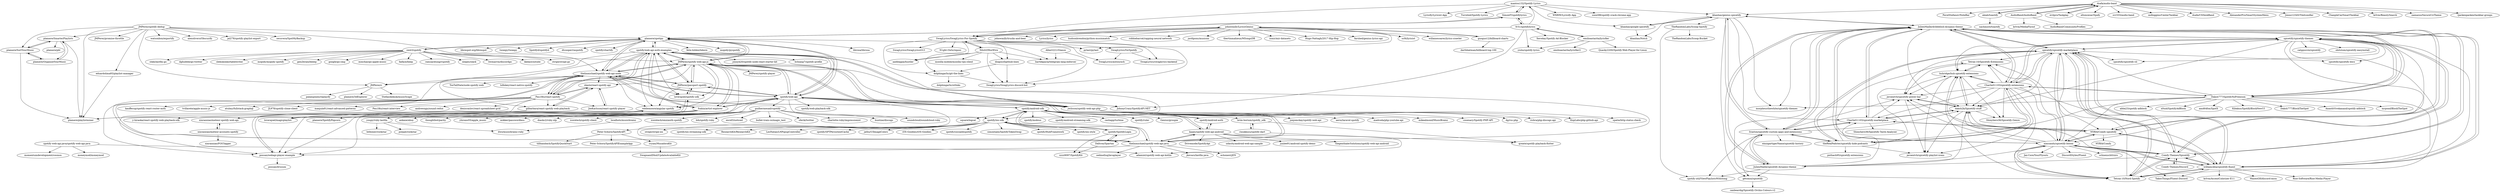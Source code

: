 digraph G {
"mantou132/Spotify-Lyrics" -> "SimonIT/spotifylyrics"
"mantou132/Spotify-Lyrics" -> "WXRIW/Lyricify-App" ["e"=1]
"mantou132/Spotify-Lyrics" -> "sooxt98/spotify-crack-chrome-app"
"mantou132/Spotify-Lyrics" -> "SwagLyrics/SwagLyrics-For-Spotify"
"mantou132/Spotify-Lyrics" -> "khanhas/genius-spicetify"
"mantou132/Spotify-Lyrics" -> "Lyricify/Lyricist-App" ["e"=1]
"mantou132/Spotify-Lyrics" -> "khanhas/google-spicetify"
"mantou132/Spotify-Lyrics" -> "Turreted/Spotify-Lyrics"
"spicetify/spicetify-themes" -> "spicetify/spicetify-cli" ["e"=1]
"spicetify/spicetify-themes" -> "spicetify/spicetify-marketplace"
"spicetify/spicetify-themes" -> "Comfy-Themes/Spicetify"
"spicetify/spicetify-themes" -> "JulienMaille/dribbblish-dynamic-theme"
"spicetify/spicetify-themes" -> "Tetrax-10/Nord-Spotify"
"spicetify/spicetify-themes" -> "nimsandu/spicetify-bloom"
"spicetify/spicetify-themes" -> "CharlieS1103/spicetify-extensions"
"spicetify/spicetify-themes" -> "williamckha/spicetify-fluent"
"spicetify/spicetify-themes" -> "Daksh777/SpotifyNoPremium"
"spicetify/spicetify-themes" -> "spicetify/spicetify-docs"
"spicetify/spicetify-themes" -> "huhridge/huh-spicetify-extensions"
"spicetify/spicetify-themes" -> "daksh2k/Spicetify-stuff"
"spicetify/spicetify-themes" -> "catppuccin/spicetify" ["e"=1]
"spicetify/spicetify-themes" -> "NYRI4/Comfy-spicetify"
"spicetify/spicetify-themes" -> "ohitstom/spicetify-easyinstall"
"JulienMaille/spicetify-dynamic-theme" -> "JulienMaille/dribbblish-dynamic-theme"
"JulienMaille/spicetify-dynamic-theme" -> "3raxton/spicetify-custom-apps-and-extensions"
"JulienMaille/spicetify-dynamic-theme" -> "daksh2k/Spicetify-stuff"
"JulienMaille/spicetify-dynamic-theme" -> "CharlieS1103/spicetify-marketplace"
"JulienMaille/spicetify-dynamic-theme" -> "spotify-util/ViewPlaylistsWithSong"
"JulienMaille/spicetify-dynamic-theme" -> "getomni/spicetify"
"3raxton/spicetify-custom-apps-and-extensions" -> "JulienMaille/spicetify-dynamic-theme"
"3raxton/spicetify-custom-apps-and-extensions" -> "spotify-util/ViewPlaylistsWithSong"
"3raxton/spicetify-custom-apps-and-extensions" -> "theRealPadster/spicetify-hide-podcasts"
"3raxton/spicetify-custom-apps-and-extensions" -> "CharlieS1103/spicetify-marketplace"
"3raxton/spicetify-custom-apps-and-extensions" -> "jeroentvb/spicetify-power-bar"
"3raxton/spicetify-custom-apps-and-extensions" -> "einzigartigerName/spicetify-history"
"3raxton/spicetify-custom-apps-and-extensions" -> "getomni/spicetify"
"3raxton/spicetify-custom-apps-and-extensions" -> "daksh2k/Spicetify-stuff"
"3raxton/spicetify-custom-apps-and-extensions" -> "khanhas/genius-spicetify"
"3raxton/spicetify-custom-apps-and-extensions" -> "JulienMaille/dribbblish-dynamic-theme"
"CharlieS1103/spicetify-extensions" -> "huhridge/huh-spicetify-extensions"
"CharlieS1103/spicetify-extensions" -> "spicetify/spicetify-marketplace"
"CharlieS1103/spicetify-extensions" -> "daksh2k/Spicetify-stuff"
"CharlieS1103/spicetify-extensions" -> "jeroentvb/spicetify-power-bar"
"CharlieS1103/spicetify-extensions" -> "theRealPadster/spicetify-hide-podcasts"
"CharlieS1103/spicetify-extensions" -> "Tetrax-10/Spicetify-Extensions"
"CharlieS1103/spicetify-extensions" -> "JulienMaille/dribbblish-dynamic-theme"
"CharlieS1103/spicetify-extensions" -> "CharlieS1103/spicetify-marketplace"
"CharlieS1103/spicetify-extensions" -> "Tetrax-10/Nord-Spotify"
"CharlieS1103/spicetify-extensions" -> "Shinyhero36/Spicetify-Genre"
"CharlieS1103/spicetify-extensions" -> "Daksh777/SpotifyNoPremium"
"CharlieS1103/spicetify-extensions" -> "williamckha/spicetify-fluent"
"CharlieS1103/spicetify-extensions" -> "jeroentvb/spicetify-playlist-icons"
"CharlieS1103/spicetify-extensions" -> "nimsandu/spicetify-bloom"
"CharlieS1103/spicetify-extensions" -> "spicetify/spicetify-themes"
"CharlieS1103/spicetify-marketplace" -> "daksh2k/Spicetify-stuff"
"CharlieS1103/spicetify-marketplace" -> "Shinyhero36/Spicetify-Taste-Analyzer"
"CharlieS1103/spicetify-marketplace" -> "JulienMaille/dribbblish-dynamic-theme"
"CharlieS1103/spicetify-marketplace" -> "NYRI4/Comfy-spicetify"
"CharlieS1103/spicetify-marketplace" -> "3raxton/spicetify-custom-apps-and-extensions"
"CharlieS1103/spicetify-marketplace" -> "jeroentvb/spicetify-power-bar"
"JulienMaille/dribbblish-dynamic-theme" -> "JulienMaille/spicetify-dynamic-theme"
"JulienMaille/dribbblish-dynamic-theme" -> "CharlieS1103/spicetify-marketplace"
"JulienMaille/dribbblish-dynamic-theme" -> "williamckha/spicetify-fluent"
"JulienMaille/dribbblish-dynamic-theme" -> "NYRI4/Comfy-spicetify"
"JulienMaille/dribbblish-dynamic-theme" -> "spicetify/spicetify-marketplace"
"JulienMaille/dribbblish-dynamic-theme" -> "nimsandu/spicetify-bloom"
"JulienMaille/dribbblish-dynamic-theme" -> "Daksh777/SpotifyNoPremium"
"JulienMaille/dribbblish-dynamic-theme" -> "Comfy-Themes/Spicetify"
"JulienMaille/dribbblish-dynamic-theme" -> "CharlieS1103/spicetify-extensions"
"JulienMaille/dribbblish-dynamic-theme" -> "morpheusthewhite/spicetify-themes" ["e"=1]
"JulienMaille/dribbblish-dynamic-theme" -> "daksh2k/Spicetify-stuff"
"JulienMaille/dribbblish-dynamic-theme" -> "3raxton/spicetify-custom-apps-and-extensions"
"JulienMaille/dribbblish-dynamic-theme" -> "spicetify/spicetify-themes"
"JulienMaille/dribbblish-dynamic-theme" -> "Tetrax-10/Nord-Spotify"
"JulienMaille/dribbblish-dynamic-theme" -> "khanhas/genius-spicetify"
"Tetrax-10/Spicetify-Extensions" -> "jeroentvb/spicetify-power-bar"
"Tetrax-10/Spicetify-Extensions" -> "huhridge/huh-spicetify-extensions"
"daksh2k/Spicetify-stuff" -> "jeroentvb/spicetify-power-bar"
"daksh2k/Spicetify-stuff" -> "jeroentvb/spicetify-playlist-icons"
"daksh2k/Spicetify-stuff" -> "huhridge/huh-spicetify-extensions"
"daksh2k/Spicetify-stuff" -> "CharlieS1103/spicetify-marketplace"
"daksh2k/Spicetify-stuff" -> "Shinyhero36/Spicetify-Genre"
"jeroentvb/spicetify-power-bar" -> "jeroentvb/spicetify-playlist-icons"
"jeroentvb/spicetify-power-bar" -> "daksh2k/Spicetify-stuff"
"nimsandu/spicetify-bloom" -> "williamckha/spicetify-fluent"
"nimsandu/spicetify-bloom" -> "TakosThings/Fluent-Discord" ["e"=1]
"nimsandu/spicetify-bloom" -> "Tetrax-10/Spicetify-Extensions"
"nimsandu/spicetify-bloom" -> "Tetrax-10/Nord-Spotify"
"nimsandu/spicetify-bloom" -> "spicetify/spicetify-marketplace"
"nimsandu/spicetify-bloom" -> "JulienMaille/dribbblish-dynamic-theme"
"nimsandu/spicetify-bloom" -> "Jax-Core/YourFlyouts" ["e"=1]
"nimsandu/spicetify-bloom" -> "NYRI4/Comfy-spicetify"
"nimsandu/spicetify-bloom" -> "DiscordStyles/Fluent" ["e"=1]
"nimsandu/spicetify-bloom" -> "daksh2k/Spicetify-stuff"
"nimsandu/spicetify-bloom" -> "schnensch0/ziro" ["e"=1]
"nimsandu/spicetify-bloom" -> "jeroentvb/spicetify-power-bar"
"nimsandu/spicetify-bloom" -> "Comfy-Themes/Spicetify"
"nimsandu/spicetify-bloom" -> "JulienMaille/spicetify-dynamic-theme"
"nimsandu/spicetify-bloom" -> "huhridge/huh-spicetify-extensions"
"williamckha/spicetify-fluent" -> "nimsandu/spicetify-bloom"
"williamckha/spicetify-fluent" -> "JulienMaille/dribbblish-dynamic-theme"
"williamckha/spicetify-fluent" -> "Tetrax-10/Nord-Spotify"
"williamckha/spicetify-fluent" -> "NYRI4/Comfy-spicetify"
"williamckha/spicetify-fluent" -> "Comfy-Themes/Spicetify"
"williamckha/spicetify-fluent" -> "spicetify/spicetify-marketplace"
"williamckha/spicetify-fluent" -> "TakosThings/Fluent-Discord" ["e"=1]
"williamckha/spicetify-fluent" -> "Rise-Software/Rise-Media-Player" ["e"=1]
"williamckha/spicetify-fluent" -> "krlvm/AccentColorizer-E11" ["e"=1]
"williamckha/spicetify-fluent" -> "MazeoGH/discord-mica" ["e"=1]
"spotify/web-api-auth-examples" -> "JMPerez/spotify-web-api-js"
"spotify/web-api-auth-examples" -> "thelinmichael/spotify-web-api-node"
"spotify/web-api-auth-examples" -> "JMPerez/passport-spotify"
"spotify/web-api-auth-examples" -> "spotify/web-api"
"spotify/web-api-auth-examples" -> "plamere/spotipy"
"spotify/web-api-auth-examples" -> "possan/webapi-player-example"
"spotify/web-api-auth-examples" -> "eddiemoore/angular-spotify"
"spotify/web-api-auth-examples" -> "fsahin/artist-explorer"
"spotify/web-api-auth-examples" -> "jwilsson/spotify-web-api-php"
"spotify/web-api-auth-examples" -> "jonnyk20/spotify-node-react-starter-kit"
"spotify/web-api-auth-examples" -> "Pau1fitz/react-spotify"
"spotify/web-api-auth-examples" -> "bchiang7/spotify-profile" ["e"=1]
"spotify/web-api-auth-examples" -> "spotify/ios-sdk"
"spotify/web-api-auth-examples" -> "JMPerez/c"
"spotify/web-api-auth-examples" -> "loverajoel/spotify-sdk"
"plamere/spotipy" -> "spotify/web-api-auth-examples"
"plamere/spotipy" -> "spotify/web-api"
"plamere/spotipy" -> "johnwmillr/LyricsGenius"
"plamere/spotipy" -> "JMPerez/spotify-web-api-js"
"plamere/spotipy" -> "felix-hilden/tekore"
"plamere/spotipy" -> "pylast/pylast" ["e"=1]
"plamere/spotipy" -> "thelinmichael/spotify-web-api-node"
"plamere/spotipy" -> "mopidy/pyspotify" ["e"=1]
"plamere/spotipy" -> "librosa/librosa" ["e"=1]
"plamere/spotipy" -> "librespot-org/librespot" ["e"=1]
"plamere/spotipy" -> "tweepy/tweepy" ["e"=1]
"plamere/spotipy" -> "Spotifyd/spotifyd" ["e"=1]
"plamere/spotipy" -> "dtcooper/raspotify" ["e"=1]
"plamere/spotipy" -> "zmb3/spotify"
"plamere/spotipy" -> "spotify/chartify" ["e"=1]
"spotify/ios-sdk" -> "spotify/SpotifyLogin"
"spotify/ios-sdk" -> "spotify/android-sdk"
"spotify/ios-sdk" -> "spotify/cocoalibspotify" ["e"=1]
"spotify/ios-sdk" -> "Daltron/Spartan"
"spotify/ios-sdk" -> "simontaen/SpotifyTokenSwap"
"spotify/ios-sdk" -> "spotify/HubFramework" ["e"=1]
"spotify/ios-sdk" -> "spotify/ios-style"
"spotify/ios-sdk" -> "Peter-Schorn/SpotifyAPI"
"spotify/ios-sdk" -> "stripe/stripe-ios" ["e"=1]
"spotify/ios-sdk" -> "spotify/ios-streaming-sdk"
"spotify/ios-sdk" -> "ResearchKit/ResearchKit" ["e"=1]
"spotify/ios-sdk" -> "LeoNatan/LNPopupController" ["e"=1]
"spotify/ios-sdk" -> "spotify/SPTPersistentCache" ["e"=1]
"spotify/ios-sdk" -> "jathu/UIImageColors" ["e"=1]
"spotify/ios-sdk" -> "iOS-Goodies/iOS-Goodies" ["e"=1]
"Daksh777/SpotifyNoPremium" -> "Daksh777/BlockTheSpot"
"Daksh777/SpotifyNoPremium" -> "JulienMaille/dribbblish-dynamic-theme"
"Daksh777/SpotifyNoPremium" -> "CharlieS1103/spicetify-extensions"
"Daksh777/SpotifyNoPremium" -> "AnanthVivekanand/spotify-adblock" ["e"=1]
"Daksh777/SpotifyNoPremium" -> "spicetify/spicetify-marketplace"
"Daksh777/SpotifyNoPremium" -> "mrpond/BlockTheSpot" ["e"=1]
"Daksh777/SpotifyNoPremium" -> "williamckha/spicetify-fluent"
"Daksh777/SpotifyNoPremium" -> "spicetify/spicetify-themes"
"Daksh777/SpotifyNoPremium" -> "theRealPadster/spicetify-hide-podcasts"
"Daksh777/SpotifyNoPremium" -> "abba23/spotify-adblock" ["e"=1]
"Daksh777/SpotifyNoPremium" -> "x0uid/SpotifyAdBlock" ["e"=1]
"Daksh777/SpotifyNoPremium" -> "amd64fox/SpotX" ["e"=1]
"Daksh777/SpotifyNoPremium" -> "morpheusthewhite/spicetify-themes" ["e"=1]
"Daksh777/SpotifyNoPremium" -> "Kibakus/SpotifyBlockNewUI"
"Daksh777/SpotifyNoPremium" -> "nimsandu/spicetify-bloom"
"spotify/android-sdk" -> "spotify/android-auth"
"spotify/android-sdk" -> "kaaes/spotify-web-api-android"
"spotify/android-sdk" -> "spotify/ios-sdk"
"spotify/android-sdk" -> "thelinmichael/spotify-web-api-java"
"spotify/android-sdk" -> "spotify/mobius" ["e"=1]
"spotify/android-sdk" -> "spotify/android-streaming-sdk"
"spotify/android-sdk" -> "cashapp/turbine" ["e"=1]
"spotify/android-sdk" -> "spotify/ruler" ["e"=1]
"spotify/android-sdk" -> "Genius/groupie" ["e"=1]
"spotify/android-sdk" -> "spotify/web-api"
"spotify/android-sdk" -> "square/logcat" ["e"=1]
"spotify/android-sdk" -> "brim-borium/spotify_sdk"
"johnwmillr/LyricsGenius" -> "Hugo-Nattagh/2017-Hip-Hop"
"johnwmillr/LyricsGenius" -> "farshed/genius-lyrics-api"
"johnwmillr/LyricsGenius" -> "plamere/spotipy"
"johnwmillr/LyricsGenius" -> "guoguo12/billboard-charts"
"johnwmillr/LyricsGenius" -> "scf4/lyricist"
"johnwmillr/LyricsGenius" -> "willamesoares/lyrics-crawler"
"johnwmillr/LyricsGenius" -> "johnwmillr/trucks-and-beer"
"johnwmillr/LyricsGenius" -> "Lyrics/lyrics"
"johnwmillr/LyricsGenius" -> "hudsonbrendon/python-musixmatch"
"johnwmillr/LyricsGenius" -> "robbiebarrat/rapping-neural-network" ["e"=1]
"johnwmillr/LyricsGenius" -> "SwagLyrics/SwagLyrics-For-Spotify"
"johnwmillr/LyricsGenius" -> "jordipons/musicnn" ["e"=1]
"johnwmillr/LyricsGenius" -> "pylast/pylast" ["e"=1]
"johnwmillr/LyricsGenius" -> "tbertinmahieux/MSongsDB" ["e"=1]
"johnwmillr/LyricsGenius" -> "ismir/mir-datasets" ["e"=1]
"gilbarbara/react-spotify-web-playback" -> "idanlo/react-spotify-api"
"gilbarbara/react-spotify-web-playback" -> "y-hiraoka/react-spotify-web-playback-sdk"
"Comfy-Themes/Discord" -> "Comfy-Themes/Spicetify"
"zmb3/spotify" -> "minchao/go-apple-music"
"zmb3/spotify" -> "faiface/beep" ["e"=1]
"zmb3/spotify" -> "ramsayleung/rspotify" ["e"=1]
"zmb3/spotify" -> "plamere/spotipy"
"zmb3/spotify" -> "nlopes/slack" ["e"=1]
"zmb3/spotify" -> "bwmarrin/discordgo" ["e"=1]
"zmb3/spotify" -> "kkdai/youtube" ["e"=1]
"zmb3/spotify" -> "stripe/stripe-go" ["e"=1]
"zmb3/spotify" -> "shkh/lastfm-go"
"zmb3/spotify" -> "dghubble/go-twitter" ["e"=1]
"zmb3/spotify" -> "olekukonko/tablewriter" ["e"=1]
"zmb3/spotify" -> "mopidy/mopidy-spotify" ["e"=1]
"zmb3/spotify" -> "gen2brain/beeep" ["e"=1]
"zmb3/spotify" -> "thelinmichael/spotify-web-api-node"
"zmb3/spotify" -> "google/go-cmp" ["e"=1]
"Comfy-Themes/Spicetify" -> "Comfy-Themes/Discord"
"Comfy-Themes/Spicetify" -> "daksh2k/Spicetify-stuff"
"Comfy-Themes/Spicetify" -> "Tetrax-10/Nord-Spotify"
"Comfy-Themes/Spicetify" -> "williamckha/spicetify-fluent"
"Comfy-Themes/Spicetify" -> "spicetify/spicetify-themes"
"Comfy-Themes/Spicetify" -> "spicetify/spicetify-marketplace"
"Comfy-Themes/Spicetify" -> "JulienMaille/dribbblish-dynamic-theme"
"Comfy-Themes/Spicetify" -> "nimsandu/spicetify-bloom"
"Comfy-Themes/Spicetify" -> "JulienMaille/spicetify-dynamic-theme"
"JMPerez/spotify-dedup" -> "eduardolima93/playlist-manager"
"JMPerez/spotify-dedup" -> "JMPerez/promise-throttle"
"JMPerez/spotify-dedup" -> "plamere/playlistminer"
"JMPerez/spotify-dedup" -> "plamere/SmarterPlaylists"
"JMPerez/spotify-dedup" -> "watsonbox/exportify" ["e"=1]
"JMPerez/spotify-dedup" -> "alexolivero/Obscurify"
"JMPerez/spotify-dedup" -> "JMPerez/c"
"JMPerez/spotify-dedup" -> "jal278/spotify-playlist-export" ["e"=1]
"JMPerez/spotify-dedup" -> "plamere/SortYourMusic"
"JMPerez/spotify-dedup" -> "JMPerez/spotify-web-api-js"
"JMPerez/spotify-dedup" -> "secuvera/SpotMyBackup" ["e"=1]
"JMPerez/spotify-dedup" -> "plamere/spotipy"
"thelinmichael/spotify-web-api-node" -> "JMPerez/spotify-web-api-js"
"thelinmichael/spotify-web-api-node" -> "spotify/web-api-auth-examples"
"thelinmichael/spotify-web-api-node" -> "JMPerez/passport-spotify"
"thelinmichael/spotify-web-api-node" -> "spotify/web-api"
"thelinmichael/spotify-web-api-node" -> "gilbarbara/react-spotify-web-playback"
"thelinmichael/spotify-web-api-node" -> "plamere/spotipy"
"thelinmichael/spotify-web-api-node" -> "Pau1fitz/react-spotify"
"thelinmichael/spotify-web-api-node" -> "jwilsson/spotify-web-api-php"
"thelinmichael/spotify-web-api-node" -> "eddiemoore/angular-spotify"
"thelinmichael/spotify-web-api-node" -> "loverajoel/spotify-sdk"
"thelinmichael/spotify-web-api-node" -> "idanlo/react-spotify-api"
"thelinmichael/spotify-web-api-node" -> "TooTallNate/node-spotify-web" ["e"=1]
"thelinmichael/spotify-web-api-node" -> "JMPerez/c"
"thelinmichael/spotify-web-api-node" -> "thelinmichael/spotify-web-api-java"
"thelinmichael/spotify-web-api-node" -> "lufinkey/react-native-spotify" ["e"=1]
"xinranxiao/meteor-accounts-spotify" -> "xinranxiao/meteor-spotify-web-api"
"xinranxiao/meteor-accounts-spotify" -> "xinranxiao/POSTagger"
"guoguo12/billboard-charts" -> "darthbatman/billboard-top-100"
"guoguo12/billboard-charts" -> "johnwmillr/LyricsGenius"
"spotify/android-auth" -> "spotify/android-sdk"
"spotify/android-auth" -> "kaaes/spotify-web-api-android"
"kaaes/spotify-web-api-android" -> "spotify/android-sdk"
"kaaes/spotify-web-api-android" -> "spotify/android-auth"
"kaaes/spotify-web-api-android" -> "thelinmichael/spotify-web-api-java"
"kaaes/spotify-web-api-android" -> "SiegenthalerSolutions/spotify-web-api-android"
"kaaes/spotify-web-api-android" -> "Drivemode/SpotifyApi"
"kaaes/spotify-web-api-android" -> "adamint/spotify-web-api-kotlin"
"kaaes/spotify-web-api-android" -> "udacity/android-web-api-sample"
"kaaes/spotify-web-api-android" -> "junlee91/android-spotify-demo"
"jwilsson/spotify-web-api-php" -> "jonjomckay/spotify-web-api"
"jwilsson/spotify-web-api-php" -> "aerni/laravel-spotify"
"jwilsson/spotify-web-api-php" -> "JMPerez/spotify-web-api-js"
"jwilsson/spotify-web-api-php" -> "spotify/web-api"
"jwilsson/spotify-web-api-php" -> "thelinmichael/spotify-web-api-node"
"jwilsson/spotify-web-api-php" -> "madcoda/php-youtube-api" ["e"=1]
"jwilsson/spotify-web-api-php" -> "spotify/web-api-auth-examples"
"jwilsson/spotify-web-api-php" -> "mikealmond/MusicBrainz"
"jwilsson/spotify-web-api-php" -> "cosenary/Spotify-PHP-API"
"jwilsson/spotify-web-api-php" -> "dg/rss-php" ["e"=1]
"jwilsson/spotify-web-api-php" -> "ricbra/php-discogs-api" ["e"=1]
"jwilsson/spotify-web-api-php" -> "KnpLabs/php-github-api" ["e"=1]
"jwilsson/spotify-web-api-php" -> "spatie/http-status-check" ["e"=1]
"spotify/web-api" -> "spotify/web-api-auth-examples"
"spotify/web-api" -> "JMPerez/spotify-web-api-js"
"spotify/web-api" -> "plamere/spotipy"
"spotify/web-api" -> "spotify/web-playback-sdk"
"spotify/web-api" -> "thelinmichael/spotify-web-api-node"
"spotify/web-api" -> "possan/webapi-player-example"
"spotify/web-api" -> "JMPerez/passport-spotify"
"spotify/web-api" -> "jwilsson/spotify-web-api-php"
"spotify/web-api" -> "JohnnyCrazy/SpotifyAPI-NET" ["e"=1]
"spotify/web-api" -> "spotify/ios-sdk"
"spotify/web-api" -> "eddiemoore/angular-spotify"
"spotify/web-api" -> "spotify/android-sdk"
"spotify/web-api" -> "guilhermesad/rspotify"
"spotify/web-api" -> "fsahin/artist-explorer"
"spotify/web-api" -> "plamere/playlistminer"
"huhridge/huh-spicetify-extensions" -> "jeroentvb/spicetify-power-bar"
"huhridge/huh-spicetify-extensions" -> "daksh2k/Spicetify-stuff"
"huhridge/huh-spicetify-extensions" -> "Tetrax-10/Spicetify-Extensions"
"huhridge/huh-spicetify-extensions" -> "CharlieS1103/spicetify-extensions"
"huhridge/huh-spicetify-extensions" -> "jeroentvb/spicetify-playlist-icons"
"huhridge/huh-spicetify-extensions" -> "Shinyhero36/Spicetify-Genre"
"spicetify/spicetify-marketplace" -> "spicetify/spicetify-themes"
"spicetify/spicetify-marketplace" -> "CharlieS1103/spicetify-extensions"
"spicetify/spicetify-marketplace" -> "spicetify/spicetify-docs"
"spicetify/spicetify-marketplace" -> "spicetify/spicetify-cli" ["e"=1]
"spicetify/spicetify-marketplace" -> "williamckha/spicetify-fluent"
"spicetify/spicetify-marketplace" -> "huhridge/huh-spicetify-extensions"
"spicetify/spicetify-marketplace" -> "nimsandu/spicetify-bloom"
"spicetify/spicetify-marketplace" -> "JulienMaille/dribbblish-dynamic-theme"
"spicetify/spicetify-marketplace" -> "daksh2k/Spicetify-stuff"
"spicetify/spicetify-marketplace" -> "Tetrax-10/Spicetify-Extensions"
"spicetify/spicetify-marketplace" -> "Tetrax-10/Nord-Spotify"
"spicetify/spicetify-marketplace" -> "theRealPadster/spicetify-hide-podcasts"
"spicetify/spicetify-marketplace" -> "Comfy-Themes/Spicetify"
"spicetify/spicetify-marketplace" -> "jeroentvb/spicetify-power-bar"
"spicetify/spicetify-marketplace" -> "NYRI4/Comfy-spicetify"
"JMPerez/passport-spotify" -> "loverajoel/spotify-sdk"
"JMPerez/passport-spotify" -> "JMPerez/spotify-web-api-js"
"JMPerez/passport-spotify" -> "thelinmichael/spotify-web-api-node"
"JMPerez/passport-spotify" -> "spotify/web-api-auth-examples"
"JMPerez/passport-spotify" -> "eddiemoore/angular-spotify"
"JMPerez/passport-spotify" -> "spotify/web-api"
"JMPerez/spotify-web-api-js" -> "thelinmichael/spotify-web-api-node"
"JMPerez/spotify-web-api-js" -> "spotify/web-api-auth-examples"
"JMPerez/spotify-web-api-js" -> "JMPerez/passport-spotify"
"JMPerez/spotify-web-api-js" -> "spotify/web-api"
"JMPerez/spotify-web-api-js" -> "loverajoel/spotify-sdk"
"JMPerez/spotify-web-api-js" -> "jwilsson/spotify-web-api-php"
"JMPerez/spotify-web-api-js" -> "plamere/spotipy"
"JMPerez/spotify-web-api-js" -> "idanlo/react-spotify-api"
"JMPerez/spotify-web-api-js" -> "possan/webapi-player-example"
"JMPerez/spotify-web-api-js" -> "eddiemoore/angular-spotify"
"JMPerez/spotify-web-api-js" -> "Pau1fitz/react-spotify"
"JMPerez/spotify-web-api-js" -> "fsahin/artist-explorer"
"JMPerez/spotify-web-api-js" -> "thelinmichael/spotify-web-api-java"
"JMPerez/spotify-web-api-js" -> "JMPerez/spotify-player"
"JMPerez/spotify-web-api-js" -> "JohnnyCrazy/SpotifyAPI-NET" ["e"=1]
"aleab/toastify" -> "nachmore/toastify"
"aleab/toastify" -> "dsafa/audio-band"
"Pau1fitz/react-spotify" -> "Pau1fitz/react-interview" ["e"=1]
"Pau1fitz/react-spotify" -> "idanlo/react-spotify-api"
"Pau1fitz/react-spotify" -> "andrewngu/sound-redux" ["e"=1]
"Pau1fitz/react-spotify" -> "gilbarbara/react-spotify-web-playback"
"Pau1fitz/react-spotify" -> "thelinmichael/spotify-web-api-node"
"Pau1fitz/react-spotify" -> "JMPerez/spotify-web-api-js"
"Pau1fitz/react-spotify" -> "JoeKarlsson/react-spotify-player"
"Pau1fitz/react-spotify" -> "denisraslov/react-spreadsheet-grid" ["e"=1]
"Pau1fitz/react-spotify" -> "kauffecup/spotify-react-router-auth"
"Pau1fitz/react-spotify" -> "tvillarete/apple-music-js" ["e"=1]
"Pau1fitz/react-spotify" -> "spotify/web-api-auth-examples"
"Pau1fitz/react-spotify" -> "atulmy/fullstack-graphql" ["e"=1]
"Pau1fitz/react-spotify" -> "JL978/spotify-clone-client" ["e"=1]
"Pau1fitz/react-spotify" -> "possan/webapi-player-example"
"Pau1fitz/react-spotify" -> "manjula91/react-advanced-patterns" ["e"=1]
"NYRI4/Comfy-spicetify" -> "CharlieS1103/spicetify-marketplace"
"NYRI4/Comfy-spicetify" -> "JulienMaille/dribbblish-dynamic-theme"
"NYRI4/Comfy-spicetify" -> "NYRI4/Comfy" ["e"=1]
"NYRI4/Comfy-spicetify" -> "jeroentvb/spicetify-power-bar"
"NYRI4/Comfy-spicetify" -> "williamckha/spicetify-fluent"
"NYRI4/Comfy-spicetify" -> "nimsandu/spicetify-bloom"
"NYRI4/Comfy-spicetify" -> "daksh2k/Spicetify-stuff"
"emilioastarita/lyricfier" -> "emilioastarita/lyricfier2"
"emilioastarita/lyricfier" -> "fr31/spotifylyrics"
"emilioastarita/lyricfier" -> "yishn/spotify-lyrics"
"emilioastarita/lyricfier" -> "Quacky2200/Spotify-Web-Player-for-Linux" ["e"=1]
"fr31/spotifylyrics" -> "SimonIT/spotifylyrics"
"fr31/spotifylyrics" -> "emilioastarita/lyricfier"
"fr31/spotifylyrics" -> "yishn/spotify-lyrics"
"fr31/spotifylyrics" -> "JohnnyCrazy/SpotifyAPI-NET" ["e"=1]
"fr31/spotifylyrics" -> "SwagLyrics/SwagLyrics-For-Spotify"
"fr31/spotifylyrics" -> "mantou132/Spotify-Lyrics"
"fr31/spotifylyrics" -> "Xeroday/Spotify-Ad-Blocker" ["e"=1]
"spotify/SpotifyLogin" -> "Daltron/Spartan"
"spotify/SpotifyLogin" -> "spotify/ios-sdk"
"spotify/SpotifyLogin" -> "xzzz9097/SpotifyKit"
"getomni/spicetify" -> "canbeardig/Spicetify-Orchis-Colours-v2"
"AudioBand/AudioBand" -> "dsafa/audio-band"
"AudioBand/AudioBand" -> "krlvm/MediaFlyout" ["e"=1]
"AudioBand/AudioBand" -> "AudioBand/CommunityProfiles"
"dsafa/audio-band" -> "AudioBand/AudioBand"
"dsafa/audio-band" -> "evilpro/Taskplay"
"dsafa/audio-band" -> "eltoncezar/Spofy" ["e"=1]
"dsafa/audio-band" -> "svr333/audio-band"
"dsafa/audio-band" -> "mdhiggins/CenterTaskbar" ["e"=1]
"dsafa/audio-band" -> "dsafa/CSDeskBand" ["e"=1]
"dsafa/audio-band" -> "AlexanderPro/SmartSystemMenu" ["e"=1]
"dsafa/audio-band" -> "aleab/toastify"
"dsafa/audio-band" -> "Jonno12345/TileIconifier" ["e"=1]
"dsafa/audio-band" -> "ChanpleCai/SmartTaskbar" ["e"=1]
"dsafa/audio-band" -> "krlvm/BeautySearch" ["e"=1]
"dsafa/audio-band" -> "namazso/SecureUxTheme" ["e"=1]
"dsafa/audio-band" -> "tjackenpacken/taskbar-groups" ["e"=1]
"dsafa/audio-band" -> "khanhas/genius-spicetify"
"dsafa/audio-band" -> "PavelStefanov/NoteBar" ["e"=1]
"JMPerez/c" -> "StefanAleksik/musicScape"
"JMPerez/c" -> "palampinen/replayify"
"JMPerez/c" -> "plamere/3dExplorer"
"diogoscf/github-lines" -> "SwagLyrics/SwagLyrics-discord-bot"
"diogoscf/github-lines" -> "dolphingarlic/git-the-lines"
"spotify-web-api-java/spotify-web-api-java" -> "momentumdevelopment/cosmos" ["e"=1]
"spotify-web-api-java/spotify-web-api-java" -> "adamint/spotify-web-api-kotlin"
"spotify-web-api-java/spotify-web-api-java" -> "moneymod/moneymod" ["e"=1]
"SwagLyrics/SwagLyrics-For-Spotify" -> "SwagLyrics/SwSpotify"
"SwagLyrics/SwagLyrics-For-Spotify" -> "SwagLyrics/SwagLyrics-discord-bot"
"SwagLyrics/SwagLyrics-For-Spotify" -> "aadibajpai/hustler"
"SwagLyrics/SwagLyrics-For-Spotify" -> "diogoscf/github-lines"
"SwagLyrics/SwagLyrics-For-Spotify" -> "SimonIT/spotifylyrics"
"SwagLyrics/SwagLyrics-For-Spotify" -> "dolphingarlic/git-the-lines"
"SwagLyrics/SwagLyrics-For-Spotify" -> "bartekpacia/telegram-lang-enforcer"
"SwagLyrics/SwagLyrics-For-Spotify" -> "SwagLyrics/autosynch"
"SwagLyrics/SwagLyrics-For-Spotify" -> "NilsIrl/MozWire"
"SwagLyrics/SwagLyrics-For-Spotify" -> "SwagLyrics/swaglyrics-backend"
"SwagLyrics/SwagLyrics-For-Spotify" -> "SwagLyrics/SwagLyricsGUI"
"SwagLyrics/SwagLyrics-For-Spotify" -> "N1ght-Owls/reposi"
"khanhas/genius-spicetify" -> "khanhas/google-spicetify"
"khanhas/genius-spicetify" -> "3raxton/spicetify-custom-apps-and-extensions"
"khanhas/genius-spicetify" -> "morpheusthewhite/spicetify-themes" ["e"=1]
"khanhas/genius-spicetify" -> "CharlieS1103/spicetify-marketplace"
"khanhas/genius-spicetify" -> "JulienMaille/dribbblish-dynamic-theme"
"khanhas/genius-spicetify" -> "getomni/spicetify"
"khanhas/genius-spicetify" -> "khanhas/Notch" ["e"=1]
"khanhas/genius-spicetify" -> "TheRandomLabs/Scoop-Spotify"
"loverajoel/spotify-sdk" -> "loverajoel/magicplaylist"
"loverajoel/spotify-sdk" -> "JMPerez/passport-spotify"
"fsahin/artist-explorer" -> "plamere/playlistminer"
"fsahin/artist-explorer" -> "possan/webapi-player-example"
"fsahin/artist-explorer" -> "plamere/SpotifyPopcorn"
"fsahin/artist-explorer" -> "loverajoel/magicplaylist"
"fsahin/artist-explorer" -> "JMPerez/spotify-web-api-js"
"fsahin/artist-explorer" -> "spotify/web-api-auth-examples"
"fsahin/artist-explorer" -> "spotify/web-api"
"evilpro/Taskplay" -> "dsafa/audio-band"
"plamere/SortYourMusic" -> "plamere/OrganizeYourMusic"
"plamere/SortYourMusic" -> "plamere/SmarterPlaylists"
"plamere/SortYourMusic" -> "plamere/playlistminer"
"thelinmichael/spotify-web-api-java" -> "kaaes/spotify-web-api-android"
"thelinmichael/spotify-web-api-java" -> "spotify/android-sdk"
"thelinmichael/spotify-web-api-java" -> "sedmelluq/lavaplayer" ["e"=1]
"thelinmichael/spotify-web-api-java" -> "jkovacs/lastfm-java" ["e"=1]
"thelinmichael/spotify-web-api-java" -> "possan/webapi-player-example"
"thelinmichael/spotify-web-api-java" -> "JMPerez/spotify-web-api-js"
"thelinmichael/spotify-web-api-java" -> "adamint/spotify-web-api-kotlin"
"thelinmichael/spotify-web-api-java" -> "echonest/jEN"
"thelinmichael/spotify-web-api-java" -> "thelinmichael/spotify-web-api-node"
"thelinmichael/spotify-web-api-java" -> "spotify/web-api-auth-examples"
"thelinmichael/spotify-web-api-java" -> "spotify/web-api"
"theRealPadster/spicetify-hide-podcasts" -> "3raxton/spicetify-custom-apps-and-extensions"
"theRealPadster/spicetify-hide-podcasts" -> "CharlieS1103/spicetify-extensions"
"theRealPadster/spicetify-hide-podcasts" -> "huhridge/huh-spicetify-extensions"
"theRealPadster/spicetify-hide-podcasts" -> "spicetify/spicetify-marketplace"
"theRealPadster/spicetify-hide-podcasts" -> "jeroentvb/spicetify-playlist-icons"
"theRealPadster/spicetify-hide-podcasts" -> "Tetrax-10/Spicetify-Extensions"
"theRealPadster/spicetify-hide-podcasts" -> "pnthach95/spicetify-extensions"
"plamere/SmarterPlaylists" -> "plamere/OrganizeYourMusic"
"plamere/SmarterPlaylists" -> "plamere/SortYourMusic"
"plamere/SmarterPlaylists" -> "plamere/playlistminer"
"plamere/SmarterPlaylists" -> "plamere/pbl"
"Tetrax-10/Nord-Spotify" -> "williamckha/spicetify-fluent"
"Tetrax-10/Nord-Spotify" -> "Tetrax-10/Spicetify-Extensions"
"Tetrax-10/Nord-Spotify" -> "Comfy-Themes/Spicetify"
"Tetrax-10/Nord-Spotify" -> "nimsandu/spicetify-bloom"
"Tetrax-10/Nord-Spotify" -> "huhridge/huh-spicetify-extensions"
"Tetrax-10/Nord-Spotify" -> "spicetify/spicetify-marketplace"
"guilhermesad/rspotify" -> "icoretech/spotify-client"
"guilhermesad/rspotify" -> "icoretech/omniauth-spotify"
"guilhermesad/rspotify" -> "bih/spotify-ruby"
"guilhermesad/rspotify" -> "youpy/ruby-lastfm"
"guilhermesad/rspotify" -> "excid3/noticed" ["e"=1]
"guilhermesad/rspotify" -> "bullet-train-co/magic_test" ["e"=1]
"guilhermesad/rspotify" -> "sferik/twitter" ["e"=1]
"guilhermesad/rspotify" -> "charlotte-ruby/impressionist" ["e"=1]
"guilhermesad/rspotify" -> "buntine/discogs"
"guilhermesad/rspotify" -> "soundcloud/soundcloud-ruby" ["e"=1]
"guilhermesad/rspotify" -> "ankane/ahoy" ["e"=1]
"guilhermesad/rspotify" -> "thoughtbot/parity" ["e"=1]
"guilhermesad/rspotify" -> "yhirano55/apple_music"
"guilhermesad/rspotify" -> "mikker/passwordless" ["e"=1]
"guilhermesad/rspotify" -> "diasks2/ruby-nlp" ["e"=1]
"SimonIT/spotifylyrics" -> "fr31/spotifylyrics"
"SimonIT/spotifylyrics" -> "SwagLyrics/SwagLyrics-For-Spotify"
"SimonIT/spotifylyrics" -> "mantou132/Spotify-Lyrics"
"brim-borium/spotify_sdk" -> "qreate/spotify-playback-flutter"
"brim-borium/spotify_sdk" -> "rinukkusu/spotify-dart"
"NilsIrl/MozWire" -> "SwagLyrics/SwagLyrics-discord-bot"
"NilsIrl/MozWire" -> "dolphingarlic/git-the-lines"
"NilsIrl/MozWire" -> "diogoscf/github-lines"
"NilsIrl/MozWire" -> "SwagLyrics/SwagLyrics-For-Spotify"
"NilsIrl/MozWire" -> "aadibajpai/hustler"
"NilsIrl/MozWire" -> "mozilla-mobile/mozilla-vpn-client" ["e"=1]
"NilsIrl/MozWire" -> "bartekpacia/telegram-lang-enforcer"
"loverajoel/magicplaylist" -> "loverajoel/spotify-sdk"
"JoeKarlsson/react-spotify-player" -> "idanlo/react-spotify-api"
"Daltron/Spartan" -> "xzzz9097/SpotifyKit"
"Daltron/Spartan" -> "spotify/SpotifyLogin"
"eddiemoore/angular-spotify" -> "xinranxiao/meteor-spotify-web-api"
"eddiemoore/angular-spotify" -> "possan/webapi-player-example"
"idanlo/react-spotify-api" -> "gilbarbara/react-spotify-web-playback"
"idanlo/react-spotify-api" -> "JoeKarlsson/react-spotify-player"
"idanlo/react-spotify-api" -> "Pau1fitz/react-spotify"
"possan/webapi-player-example" -> "eddiemoore/angular-spotify"
"possan/webapi-player-example" -> "possan/druuum"
"TheRandomLabs/Scoop-Spotify" -> "spotify-util/ViewPlaylistsWithSong"
"TheRandomLabs/Scoop-Spotify" -> "TheRandomLabs/Scoop-Bucket"
"Peter-Schorn/SpotifyAPI" -> "tillhainbach/SpotifyQuickStart"
"Peter-Schorn/SpotifyAPI" -> "Peter-Schorn/SpotifyAPIExampleApp"
"Peter-Schorn/SpotifyAPI" -> "rryam/MusadoraKit"
"eduardolima93/playlist-manager" -> "plamere/playlistminer"
"SwagLyrics/SwSpotify" -> "SwagLyrics/autosynch"
"SwagLyrics/SwSpotify" -> "SwagLyrics/swaglyrics-backend"
"khanhas/google-spicetify" -> "khanhas/genius-spicetify"
"khanhas/google-spicetify" -> "khanhas/Notch" ["e"=1]
"youpy/ruby-lastfm" -> "putpat/rockstar"
"youpy/ruby-lastfm" -> "dwo/musicbrainz-ruby"
"youpy/ruby-lastfm" -> "bitboxer/rockstar"
"rryam/MusadoraKit" -> "SwapnanilDhol/UpdateAvailableKit"
"dolphingarlic/git-the-lines" -> "SwagLyrics/SwagLyrics-discord-bot"
"dolphingarlic/git-the-lines" -> "dolphingarlic/st0nks"
"plamere/OrganizeYourMusic" -> "plamere/SmarterPlaylists"
"plamere/OrganizeYourMusic" -> "plamere/SortYourMusic"
"rinukkusu/spotify-dart" -> "brim-borium/spotify_sdk"
"rinukkusu/spotify-dart" -> "qreate/spotify-playback-flutter"
"Albert221/Glance" -> "bartekpacia/telegram-lang-enforcer"
"Albert221/Glance" -> "SwagLyrics/SwagLyrics-discord-bot"
"xinranxiao/meteor-spotify-web-api" -> "xinranxiao/meteor-accounts-spotify"
"localhots/musicbrainz" -> "dwo/musicbrainz-ruby"
"mantou132/Spotify-Lyrics" ["l"="-25.643,-18.76"]
"SimonIT/spotifylyrics" ["l"="-25.656,-18.713"]
"WXRIW/Lyricify-App" ["l"="-27.373,-17.908"]
"sooxt98/spotify-crack-chrome-app" ["l"="-25.675,-18.778"]
"SwagLyrics/SwagLyrics-For-Spotify" ["l"="-25.676,-18.663"]
"khanhas/genius-spicetify" ["l"="-25.608,-18.879"]
"Lyricify/Lyricist-App" ["l"="-27.409,-18.026"]
"khanhas/google-spicetify" ["l"="-25.623,-18.832"]
"Turreted/Spotify-Lyrics" ["l"="-25.625,-18.778"]
"spicetify/spicetify-themes" ["l"="-25.524,-18.972"]
"spicetify/spicetify-cli" ["l"="-28.603,-21.676"]
"spicetify/spicetify-marketplace" ["l"="-25.526,-18.948"]
"Comfy-Themes/Spicetify" ["l"="-25.544,-18.969"]
"JulienMaille/dribbblish-dynamic-theme" ["l"="-25.561,-18.937"]
"Tetrax-10/Nord-Spotify" ["l"="-25.513,-18.955"]
"nimsandu/spicetify-bloom" ["l"="-25.541,-18.942"]
"CharlieS1103/spicetify-extensions" ["l"="-25.528,-18.932"]
"williamckha/spicetify-fluent" ["l"="-25.548,-18.955"]
"Daksh777/SpotifyNoPremium" ["l"="-25.567,-18.965"]
"spicetify/spicetify-docs" ["l"="-25.493,-18.977"]
"huhridge/huh-spicetify-extensions" ["l"="-25.512,-18.926"]
"daksh2k/Spicetify-stuff" ["l"="-25.538,-18.923"]
"catppuccin/spicetify" ["l"="-10.466,-20.378"]
"NYRI4/Comfy-spicetify" ["l"="-25.551,-18.927"]
"ohitstom/spicetify-easyinstall" ["l"="-25.494,-19.008"]
"JulienMaille/spicetify-dynamic-theme" ["l"="-25.579,-18.926"]
"3raxton/spicetify-custom-apps-and-extensions" ["l"="-25.573,-18.903"]
"CharlieS1103/spicetify-marketplace" ["l"="-25.557,-18.907"]
"spotify-util/ViewPlaylistsWithSong" ["l"="-25.607,-18.915"]
"getomni/spicetify" ["l"="-25.601,-18.902"]
"theRealPadster/spicetify-hide-podcasts" ["l"="-25.533,-18.908"]
"jeroentvb/spicetify-power-bar" ["l"="-25.526,-18.917"]
"einzigartigerName/spicetify-history" ["l"="-25.573,-18.878"]
"Tetrax-10/Spicetify-Extensions" ["l"="-25.501,-18.935"]
"Shinyhero36/Spicetify-Genre" ["l"="-25.501,-18.912"]
"jeroentvb/spicetify-playlist-icons" ["l"="-25.514,-18.907"]
"Shinyhero36/Spicetify-Taste-Analyzer" ["l"="-25.548,-18.874"]
"morpheusthewhite/spicetify-themes" ["l"="-9.179,-20.35"]
"TakosThings/Fluent-Discord" ["l"="-28.166,-17.786"]
"Jax-Core/YourFlyouts" ["l"="-28.204,-17.779"]
"DiscordStyles/Fluent" ["l"="-28.169,-17.804"]
"schnensch0/ziro" ["l"="-44.615,7.17"]
"Rise-Software/Rise-Media-Player" ["l"="-28.061,-17.737"]
"krlvm/AccentColorizer-E11" ["l"="-28.109,-17.737"]
"MazeoGH/discord-mica" ["l"="-28.168,-17.73"]
"spotify/web-api-auth-examples" ["l"="-25.813,-18.272"]
"JMPerez/spotify-web-api-js" ["l"="-25.823,-18.296"]
"thelinmichael/spotify-web-api-node" ["l"="-25.797,-18.303"]
"JMPerez/passport-spotify" ["l"="-25.838,-18.277"]
"spotify/web-api" ["l"="-25.837,-18.25"]
"plamere/spotipy" ["l"="-25.811,-18.354"]
"possan/webapi-player-example" ["l"="-25.813,-18.243"]
"eddiemoore/angular-spotify" ["l"="-25.791,-18.255"]
"fsahin/artist-explorer" ["l"="-25.865,-18.264"]
"jwilsson/spotify-web-api-php" ["l"="-25.77,-18.268"]
"jonnyk20/spotify-node-react-starter-kit" ["l"="-25.761,-18.239"]
"Pau1fitz/react-spotify" ["l"="-25.765,-18.303"]
"bchiang7/spotify-profile" ["l"="27.779,-21.59"]
"spotify/ios-sdk" ["l"="-25.85,-18.15"]
"JMPerez/c" ["l"="-25.865,-18.349"]
"loverajoel/spotify-sdk" ["l"="-25.86,-18.292"]
"johnwmillr/LyricsGenius" ["l"="-25.753,-18.49"]
"felix-hilden/tekore" ["l"="-25.769,-18.39"]
"pylast/pylast" ["l"="-33.657,-26.442"]
"mopidy/pyspotify" ["l"="-25.152,-23.062"]
"librosa/librosa" ["l"="0.421,39.948"]
"librespot-org/librespot" ["l"="-7.557,-19.515"]
"tweepy/tweepy" ["l"="-4.904,-45.289"]
"Spotifyd/spotifyd" ["l"="-8.982,-20.427"]
"dtcooper/raspotify" ["l"="-7.595,-19.549"]
"zmb3/spotify" ["l"="-25.813,-18.399"]
"spotify/chartify" ["l"="25.554,33.932"]
"spotify/SpotifyLogin" ["l"="-25.884,-18.122"]
"spotify/android-sdk" ["l"="-25.805,-18.176"]
"spotify/cocoalibspotify" ["l"="-51.841,2.086"]
"Daltron/Spartan" ["l"="-25.874,-18.105"]
"simontaen/SpotifyTokenSwap" ["l"="-25.886,-18.152"]
"spotify/HubFramework" ["l"="-51.706,4.556"]
"spotify/ios-style" ["l"="-25.831,-18.096"]
"Peter-Schorn/SpotifyAPI" ["l"="-25.861,-18.062"]
"stripe/stripe-ios" ["l"="26.602,16.037"]
"spotify/ios-streaming-sdk" ["l"="-25.843,-18.121"]
"ResearchKit/ResearchKit" ["l"="-51.325,-0.755"]
"LeoNatan/LNPopupController" ["l"="-51.214,4.26"]
"spotify/SPTPersistentCache" ["l"="-51.569,4.466"]
"jathu/UIImageColors" ["l"="-51.51,4.362"]
"iOS-Goodies/iOS-Goodies" ["l"="-51.824,4.584"]
"Daksh777/BlockTheSpot" ["l"="-25.599,-18.987"]
"AnanthVivekanand/spotify-adblock" ["l"="-28.781,-21.66"]
"mrpond/BlockTheSpot" ["l"="-28.655,-21.662"]
"abba23/spotify-adblock" ["l"="-28.71,-21.677"]
"x0uid/SpotifyAdBlock" ["l"="-28.757,-21.652"]
"amd64fox/SpotX" ["l"="-28.634,-21.695"]
"Kibakus/SpotifyBlockNewUI" ["l"="-25.581,-19.004"]
"spotify/android-auth" ["l"="-25.782,-18.155"]
"kaaes/spotify-web-api-android" ["l"="-25.763,-18.171"]
"thelinmichael/spotify-web-api-java" ["l"="-25.79,-18.225"]
"spotify/mobius" ["l"="48.252,-3.162"]
"spotify/android-streaming-sdk" ["l"="-25.805,-18.143"]
"cashapp/turbine" ["l"="48.156,-3.31"]
"spotify/ruler" ["l"="48.287,-3.345"]
"Genius/groupie" ["l"="50.082,-3.343"]
"square/logcat" ["l"="48.265,-3.345"]
"brim-borium/spotify_sdk" ["l"="-25.771,-18.103"]
"Hugo-Nattagh/2017-Hip-Hop" ["l"="-25.734,-18.467"]
"farshed/genius-lyrics-api" ["l"="-25.766,-18.536"]
"guoguo12/billboard-charts" ["l"="-25.71,-18.493"]
"scf4/lyricist" ["l"="-25.79,-18.514"]
"willamesoares/lyrics-crawler" ["l"="-25.746,-18.518"]
"johnwmillr/trucks-and-beer" ["l"="-25.767,-18.509"]
"Lyrics/lyrics" ["l"="-25.723,-18.527"]
"hudsonbrendon/python-musixmatch" ["l"="-25.785,-18.486"]
"robbiebarrat/rapping-neural-network" ["l"="33.162,32.535"]
"jordipons/musicnn" ["l"="1.748,38.436"]
"tbertinmahieux/MSongsDB" ["l"="1.769,38.427"]
"ismir/mir-datasets" ["l"="1.732,38.451"]
"gilbarbara/react-spotify-web-playback" ["l"="-25.731,-18.323"]
"idanlo/react-spotify-api" ["l"="-25.758,-18.33"]
"y-hiraoka/react-spotify-web-playback-sdk" ["l"="-25.698,-18.337"]
"Comfy-Themes/Discord" ["l"="-25.544,-19.007"]
"minchao/go-apple-music" ["l"="-25.809,-18.437"]
"faiface/beep" ["l"="-26.077,12.609"]
"ramsayleung/rspotify" ["l"="-7.528,-19.537"]
"nlopes/slack" ["l"="-13.232,1.592"]
"bwmarrin/discordgo" ["l"="-13.545,1.432"]
"kkdai/youtube" ["l"="-13.437,1.568"]
"stripe/stripe-go" ["l"="-12.941,1.644"]
"shkh/lastfm-go" ["l"="-25.835,-18.432"]
"dghubble/go-twitter" ["l"="-13.157,1.695"]
"olekukonko/tablewriter" ["l"="-13.385,1.747"]
"mopidy/mopidy-spotify" ["l"="-7.464,-19.541"]
"gen2brain/beeep" ["l"="-13.517,2.02"]
"google/go-cmp" ["l"="-13.326,1.495"]
"JMPerez/spotify-dedup" ["l"="-25.912,-18.34"]
"eduardolima93/playlist-manager" ["l"="-25.936,-18.317"]
"JMPerez/promise-throttle" ["l"="-25.946,-18.364"]
"plamere/playlistminer" ["l"="-25.918,-18.297"]
"plamere/SmarterPlaylists" ["l"="-25.971,-18.33"]
"watsonbox/exportify" ["l"="-25.008,-23.277"]
"alexolivero/Obscurify" ["l"="-25.949,-18.392"]
"jal278/spotify-playlist-export" ["l"="-24.996,-23.314"]
"plamere/SortYourMusic" ["l"="-25.965,-18.307"]
"secuvera/SpotMyBackup" ["l"="-24.966,-23.322"]
"TooTallNate/node-spotify-web" ["l"="-25.263,-23.151"]
"lufinkey/react-native-spotify" ["l"="-25.628,-19.47"]
"xinranxiao/meteor-accounts-spotify" ["l"="-25.682,-18.237"]
"xinranxiao/meteor-spotify-web-api" ["l"="-25.711,-18.243"]
"xinranxiao/POSTagger" ["l"="-25.659,-18.236"]
"darthbatman/billboard-top-100" ["l"="-25.675,-18.495"]
"SiegenthalerSolutions/spotify-web-api-android" ["l"="-25.755,-18.147"]
"Drivemode/SpotifyApi" ["l"="-25.742,-18.136"]
"adamint/spotify-web-api-kotlin" ["l"="-25.727,-18.184"]
"udacity/android-web-api-sample" ["l"="-25.739,-18.16"]
"junlee91/android-spotify-demo" ["l"="-25.722,-18.147"]
"jonjomckay/spotify-web-api" ["l"="-25.73,-18.256"]
"aerni/laravel-spotify" ["l"="-25.727,-18.232"]
"madcoda/php-youtube-api" ["l"="-25.507,-39.969"]
"mikealmond/MusicBrainz" ["l"="-25.714,-18.272"]
"cosenary/Spotify-PHP-API" ["l"="-25.734,-18.276"]
"dg/rss-php" ["l"="-29.903,-20.871"]
"ricbra/php-discogs-api" ["l"="-33.76,-26.405"]
"KnpLabs/php-github-api" ["l"="-27.912,-40.933"]
"spatie/http-status-check" ["l"="-25.681,-40.013"]
"spotify/web-playback-sdk" ["l"="-25.87,-18.215"]
"JohnnyCrazy/SpotifyAPI-NET" ["l"="25.502,17.782"]
"guilhermesad/rspotify" ["l"="-25.976,-18.179"]
"JMPerez/spotify-player" ["l"="-25.864,-18.32"]
"aleab/toastify" ["l"="-25.724,-18.965"]
"nachmore/toastify" ["l"="-25.743,-18.991"]
"dsafa/audio-band" ["l"="-25.706,-18.929"]
"Pau1fitz/react-interview" ["l"="27.795,-19.866"]
"andrewngu/sound-redux" ["l"="25.583,-26.911"]
"JoeKarlsson/react-spotify-player" ["l"="-25.738,-18.347"]
"denisraslov/react-spreadsheet-grid" ["l"="10.8,-5.641"]
"kauffecup/spotify-react-router-auth" ["l"="-25.704,-18.305"]
"tvillarete/apple-music-js" ["l"="24.212,-26.086"]
"atulmy/fullstack-graphql" ["l"="24.332,-26.109"]
"JL978/spotify-clone-client" ["l"="-34.026,22.068"]
"manjula91/react-advanced-patterns" ["l"="27.978,-29.53"]
"NYRI4/Comfy" ["l"="-44.498,7.171"]
"emilioastarita/lyricfier" ["l"="-25.58,-18.701"]
"emilioastarita/lyricfier2" ["l"="-25.545,-18.693"]
"fr31/spotifylyrics" ["l"="-25.624,-18.708"]
"yishn/spotify-lyrics" ["l"="-25.595,-18.721"]
"Quacky2200/Spotify-Web-Player-for-Linux" ["l"="28.908,-24.406"]
"Xeroday/Spotify-Ad-Blocker" ["l"="-28.758,-21.682"]
"xzzz9097/SpotifyKit" ["l"="-25.9,-18.094"]
"canbeardig/Spicetify-Orchis-Colours-v2" ["l"="-25.623,-18.913"]
"AudioBand/AudioBand" ["l"="-25.728,-18.904"]
"krlvm/MediaFlyout" ["l"="-28.125,-17.691"]
"AudioBand/CommunityProfiles" ["l"="-25.747,-18.896"]
"evilpro/Taskplay" ["l"="-25.739,-18.935"]
"eltoncezar/Spofy" ["l"="25.519,17.637"]
"svr333/audio-band" ["l"="-25.692,-18.951"]
"mdhiggins/CenterTaskbar" ["l"="-27.913,-17.674"]
"dsafa/CSDeskBand" ["l"="23.504,17.769"]
"AlexanderPro/SmartSystemMenu" ["l"="-27.825,-17.74"]
"Jonno12345/TileIconifier" ["l"="-27.972,-17.624"]
"ChanpleCai/SmartTaskbar" ["l"="-27.877,-17.689"]
"krlvm/BeautySearch" ["l"="-28.075,-17.703"]
"namazso/SecureUxTheme" ["l"="-28.027,-17.64"]
"tjackenpacken/taskbar-groups" ["l"="-27.928,-17.626"]
"PavelStefanov/NoteBar" ["l"="23.299,18.039"]
"StefanAleksik/musicScape" ["l"="-25.88,-18.401"]
"palampinen/replayify" ["l"="-25.898,-18.381"]
"plamere/3dExplorer" ["l"="-25.873,-18.378"]
"diogoscf/github-lines" ["l"="-25.659,-18.65"]
"SwagLyrics/SwagLyrics-discord-bot" ["l"="-25.658,-18.633"]
"dolphingarlic/git-the-lines" ["l"="-25.647,-18.642"]
"spotify-web-api-java/spotify-web-api-java" ["l"="-25.676,-18.161"]
"momentumdevelopment/cosmos" ["l"="-43.766,9.409"]
"moneymod/moneymod" ["l"="-43.766,9.363"]
"SwagLyrics/SwSpotify" ["l"="-25.711,-18.679"]
"aadibajpai/hustler" ["l"="-25.695,-18.65"]
"bartekpacia/telegram-lang-enforcer" ["l"="-25.666,-18.625"]
"SwagLyrics/autosynch" ["l"="-25.711,-18.66"]
"NilsIrl/MozWire" ["l"="-25.68,-18.636"]
"SwagLyrics/swaglyrics-backend" ["l"="-25.695,-18.675"]
"SwagLyrics/SwagLyricsGUI" ["l"="-25.683,-18.685"]
"N1ght-Owls/reposi" ["l"="-25.658,-18.675"]
"khanhas/Notch" ["l"="-25.156,-14.969"]
"TheRandomLabs/Scoop-Spotify" ["l"="-25.639,-18.893"]
"loverajoel/magicplaylist" ["l"="-25.897,-18.276"]
"plamere/SpotifyPopcorn" ["l"="-25.901,-18.24"]
"plamere/OrganizeYourMusic" ["l"="-25.996,-18.315"]
"sedmelluq/lavaplayer" ["l"="-44.613,8.279"]
"jkovacs/lastfm-java" ["l"="-33.676,-26.409"]
"echonest/jEN" ["l"="-25.761,-18.203"]
"pnthach95/spicetify-extensions" ["l"="-25.516,-18.882"]
"plamere/pbl" ["l"="-26.003,-18.345"]
"icoretech/spotify-client" ["l"="-26.008,-18.162"]
"icoretech/omniauth-spotify" ["l"="-25.988,-18.146"]
"bih/spotify-ruby" ["l"="-25.996,-18.199"]
"youpy/ruby-lastfm" ["l"="-26.039,-18.136"]
"excid3/noticed" ["l"="8.312,-30.822"]
"bullet-train-co/magic_test" ["l"="8.159,-30.887"]
"sferik/twitter" ["l"="8.985,-30.734"]
"charlotte-ruby/impressionist" ["l"="8.631,-30.608"]
"buntine/discogs" ["l"="-26.025,-18.189"]
"soundcloud/soundcloud-ruby" ["l"="-25.13,-22.867"]
"ankane/ahoy" ["l"="8.503,-30.675"]
"thoughtbot/parity" ["l"="8.361,-30.68"]
"yhirano55/apple_music" ["l"="-25.968,-18.154"]
"mikker/passwordless" ["l"="8.237,-30.771"]
"diasks2/ruby-nlp" ["l"="9.034,-29.515"]
"qreate/spotify-playback-flutter" ["l"="-25.747,-18.084"]
"rinukkusu/spotify-dart" ["l"="-25.765,-18.073"]
"mozilla-mobile/mozilla-vpn-client" ["l"="-28.087,-22.248"]
"possan/druuum" ["l"="-25.829,-18.211"]
"TheRandomLabs/Scoop-Bucket" ["l"="-25.663,-18.884"]
"tillhainbach/SpotifyQuickStart" ["l"="-25.88,-18.043"]
"Peter-Schorn/SpotifyAPIExampleApp" ["l"="-25.852,-18.043"]
"rryam/MusadoraKit" ["l"="-25.865,-18.015"]
"putpat/rockstar" ["l"="-26.066,-18.137"]
"dwo/musicbrainz-ruby" ["l"="-26.071,-18.114"]
"bitboxer/rockstar" ["l"="-26.045,-18.11"]
"SwapnanilDhol/UpdateAvailableKit" ["l"="-25.868,-17.989"]
"dolphingarlic/st0nks" ["l"="-25.623,-18.635"]
"Albert221/Glance" ["l"="-25.647,-18.607"]
"localhots/musicbrainz" ["l"="-26.092,-18.1"]
}